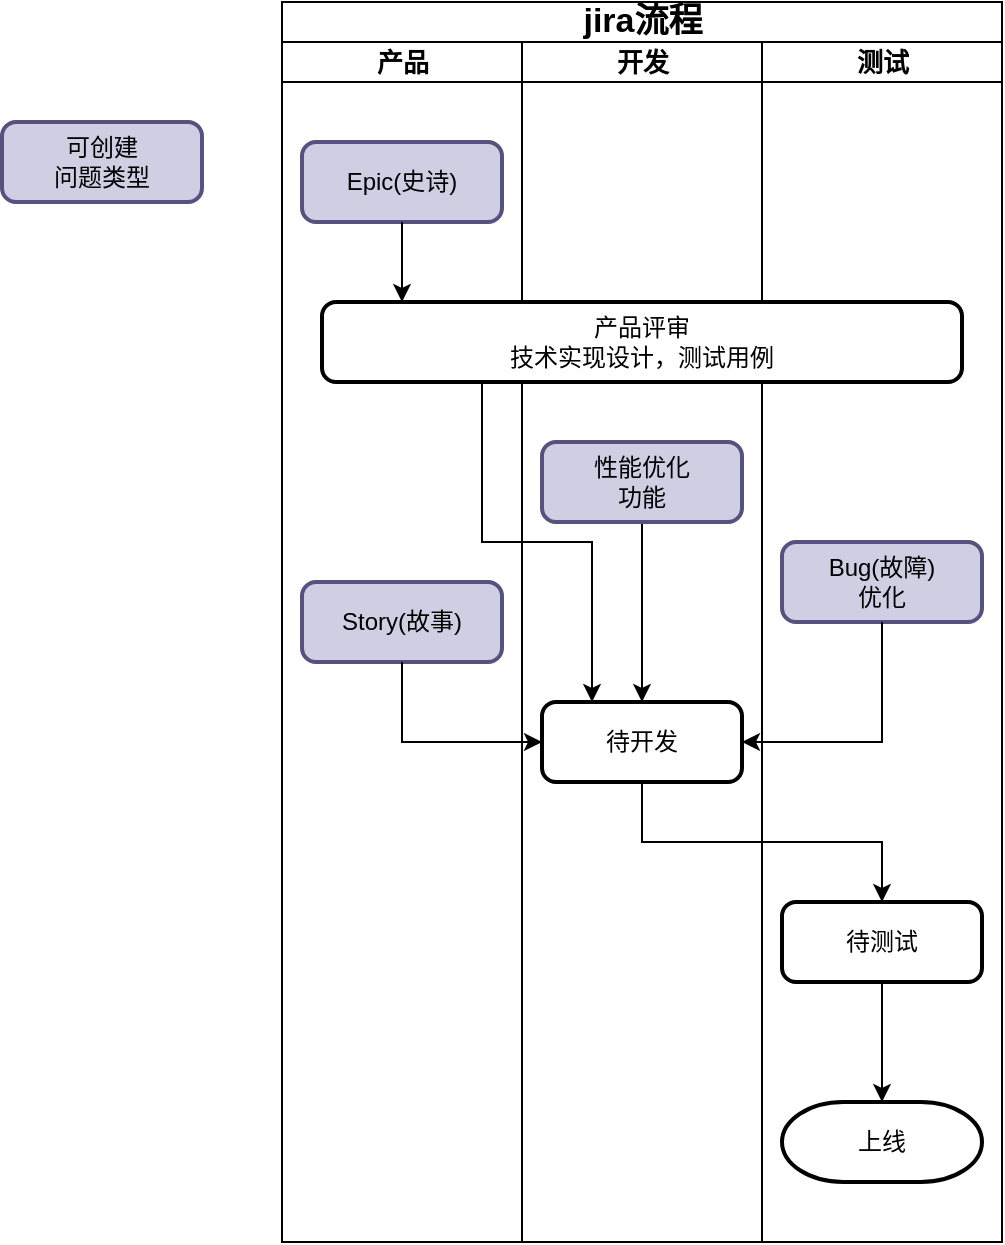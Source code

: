 <mxfile version="12.4.2" type="device" pages="3"><diagram id="0vLa74vww8jqdhpLwNG2" name="jira产品开发流程"><mxGraphModel dx="745" dy="580" grid="1" gridSize="10" guides="1" tooltips="1" connect="1" arrows="1" fold="1" page="1" pageScale="1" pageWidth="1169" pageHeight="827" math="0" shadow="0"><root><mxCell id="0"/><mxCell id="1" parent="0"/><mxCell id="H2cT-CUay791TLbDE16H-1" value="&lt;font style=&quot;font-size: 17px&quot;&gt;jira流程&lt;/font&gt;" style="swimlane;html=1;childLayout=stackLayout;resizeParent=1;resizeParentMax=0;startSize=20;" parent="1" vertex="1"><mxGeometry x="270" y="40" width="360" height="620" as="geometry"/></mxCell><mxCell id="H2cT-CUay791TLbDE16H-2" value="&lt;font style=&quot;font-size: 13px&quot;&gt;产品&lt;/font&gt;" style="swimlane;html=1;startSize=20;" parent="H2cT-CUay791TLbDE16H-1" vertex="1"><mxGeometry y="20" width="120" height="600" as="geometry"><mxRectangle y="20" width="30" height="530" as="alternateBounds"/></mxGeometry></mxCell><mxCell id="H2cT-CUay791TLbDE16H-9" value="Epic(史诗)" style="rounded=1;absoluteArcSize=1;arcSize=14;strokeWidth=2;align=center;whiteSpace=wrap;fillColor=#d0cee2;strokeColor=#56517e;" parent="H2cT-CUay791TLbDE16H-2" vertex="1"><mxGeometry x="10" y="50" width="100" height="40" as="geometry"/></mxCell><mxCell id="hYzhkPCf26A1qzQ_2UBv-20" value="Story(故事)" style="rounded=1;absoluteArcSize=1;arcSize=14;strokeWidth=2;align=center;whiteSpace=wrap;fillColor=#d0cee2;strokeColor=#56517e;" parent="H2cT-CUay791TLbDE16H-2" vertex="1"><mxGeometry x="10" y="270" width="100" height="40" as="geometry"/></mxCell><mxCell id="hYzhkPCf26A1qzQ_2UBv-33" style="edgeStyle=orthogonalEdgeStyle;rounded=0;orthogonalLoop=1;jettySize=auto;html=1;exitX=0.5;exitY=1;exitDx=0;exitDy=0;" parent="H2cT-CUay791TLbDE16H-2" source="hYzhkPCf26A1qzQ_2UBv-20" target="hYzhkPCf26A1qzQ_2UBv-20" edge="1"><mxGeometry relative="1" as="geometry"/></mxCell><mxCell id="hYzhkPCf26A1qzQ_2UBv-34" style="edgeStyle=orthogonalEdgeStyle;rounded=0;orthogonalLoop=1;jettySize=auto;html=1;exitX=0.5;exitY=1;exitDx=0;exitDy=0;" parent="H2cT-CUay791TLbDE16H-2" source="hYzhkPCf26A1qzQ_2UBv-20" target="hYzhkPCf26A1qzQ_2UBv-20" edge="1"><mxGeometry relative="1" as="geometry"/></mxCell><mxCell id="H2cT-CUay791TLbDE16H-3" value="&lt;font style=&quot;font-size: 13px&quot;&gt;开发&lt;/font&gt;" style="swimlane;html=1;startSize=20;" parent="H2cT-CUay791TLbDE16H-1" vertex="1"><mxGeometry x="120" y="20" width="120" height="600" as="geometry"/></mxCell><mxCell id="hYzhkPCf26A1qzQ_2UBv-19" value="" style="edgeStyle=orthogonalEdgeStyle;rounded=0;orthogonalLoop=1;jettySize=auto;html=1;" parent="H2cT-CUay791TLbDE16H-3" source="hYzhkPCf26A1qzQ_2UBv-12" target="hYzhkPCf26A1qzQ_2UBv-13" edge="1"><mxGeometry relative="1" as="geometry"/></mxCell><mxCell id="hYzhkPCf26A1qzQ_2UBv-12" value="性能优化&#10;功能" style="rounded=1;absoluteArcSize=1;arcSize=14;strokeWidth=2;align=center;whiteSpace=wrap;fillColor=#d0cee2;strokeColor=#56517e;" parent="H2cT-CUay791TLbDE16H-3" vertex="1"><mxGeometry x="10" y="200" width="100" height="40" as="geometry"/></mxCell><mxCell id="hYzhkPCf26A1qzQ_2UBv-13" value="待开发" style="rounded=1;absoluteArcSize=1;arcSize=14;strokeWidth=2;align=center;whiteSpace=wrap;" parent="H2cT-CUay791TLbDE16H-3" vertex="1"><mxGeometry x="10" y="330" width="100" height="40" as="geometry"/></mxCell><mxCell id="hYzhkPCf26A1qzQ_2UBv-50" style="edgeStyle=orthogonalEdgeStyle;rounded=0;orthogonalLoop=1;jettySize=auto;html=1;exitX=0.5;exitY=1;exitDx=0;exitDy=0;" parent="H2cT-CUay791TLbDE16H-3" source="hYzhkPCf26A1qzQ_2UBv-12" target="hYzhkPCf26A1qzQ_2UBv-12" edge="1"><mxGeometry relative="1" as="geometry"/></mxCell><mxCell id="H2cT-CUay791TLbDE16H-4" value="&lt;font style=&quot;font-size: 13px&quot;&gt;测试&lt;/font&gt;" style="swimlane;html=1;startSize=20;" parent="H2cT-CUay791TLbDE16H-1" vertex="1"><mxGeometry x="240" y="20" width="120" height="600" as="geometry"/></mxCell><mxCell id="hYzhkPCf26A1qzQ_2UBv-8" value="Bug(故障)&#10;优化" style="rounded=1;whiteSpace=wrap;absoluteArcSize=1;arcSize=14;strokeWidth=2;align=center;labelBorderColor=none;labelBackgroundColor=none;fillColor=#d0cee2;strokeColor=#56517e;" parent="H2cT-CUay791TLbDE16H-4" vertex="1"><mxGeometry x="10" y="250" width="100" height="40" as="geometry"/></mxCell><mxCell id="hYzhkPCf26A1qzQ_2UBv-2" value="产品评审&#10;技术实现设计，测试用例" style="rounded=1;whiteSpace=wrap;absoluteArcSize=1;arcSize=14;strokeWidth=2;" parent="H2cT-CUay791TLbDE16H-4" vertex="1"><mxGeometry x="-220" y="130" width="320" height="40" as="geometry"/></mxCell><mxCell id="hYzhkPCf26A1qzQ_2UBv-4" style="edgeStyle=orthogonalEdgeStyle;rounded=0;orthogonalLoop=1;jettySize=auto;html=1;exitX=0.5;exitY=1;exitDx=0;exitDy=0;" parent="H2cT-CUay791TLbDE16H-4" source="hYzhkPCf26A1qzQ_2UBv-2" target="hYzhkPCf26A1qzQ_2UBv-2" edge="1"><mxGeometry relative="1" as="geometry"/></mxCell><mxCell id="hYzhkPCf26A1qzQ_2UBv-53" style="edgeStyle=orthogonalEdgeStyle;rounded=0;orthogonalLoop=1;jettySize=auto;html=1;exitX=0.5;exitY=1;exitDx=0;exitDy=0;entryX=0.5;entryY=0;entryDx=0;entryDy=0;entryPerimeter=0;" parent="H2cT-CUay791TLbDE16H-4" source="hYzhkPCf26A1qzQ_2UBv-47" target="hYzhkPCf26A1qzQ_2UBv-52" edge="1"><mxGeometry relative="1" as="geometry"/></mxCell><mxCell id="hYzhkPCf26A1qzQ_2UBv-47" value="待测试" style="rounded=1;absoluteArcSize=1;arcSize=14;strokeWidth=2;align=center;whiteSpace=wrap;" parent="H2cT-CUay791TLbDE16H-4" vertex="1"><mxGeometry x="10" y="430" width="100" height="40" as="geometry"/></mxCell><mxCell id="hYzhkPCf26A1qzQ_2UBv-52" value="上线" style="strokeWidth=2;html=1;shape=mxgraph.flowchart.terminator;whiteSpace=wrap;labelBackgroundColor=none;" parent="H2cT-CUay791TLbDE16H-4" vertex="1"><mxGeometry x="10" y="530" width="100" height="40" as="geometry"/></mxCell><mxCell id="hYzhkPCf26A1qzQ_2UBv-15" style="edgeStyle=orthogonalEdgeStyle;rounded=0;orthogonalLoop=1;jettySize=auto;html=1;exitX=0.5;exitY=1;exitDx=0;exitDy=0;entryX=1;entryY=0.5;entryDx=0;entryDy=0;" parent="H2cT-CUay791TLbDE16H-1" source="hYzhkPCf26A1qzQ_2UBv-8" target="hYzhkPCf26A1qzQ_2UBv-13" edge="1"><mxGeometry relative="1" as="geometry"/></mxCell><mxCell id="hYzhkPCf26A1qzQ_2UBv-42" style="edgeStyle=orthogonalEdgeStyle;rounded=0;orthogonalLoop=1;jettySize=auto;html=1;exitX=0.5;exitY=1;exitDx=0;exitDy=0;" parent="H2cT-CUay791TLbDE16H-1" source="H2cT-CUay791TLbDE16H-9" target="hYzhkPCf26A1qzQ_2UBv-2" edge="1"><mxGeometry relative="1" as="geometry"><mxPoint x="60" y="180" as="targetPoint"/><mxPoint x="60" y="110" as="sourcePoint"/><Array as="points"><mxPoint x="60" y="140"/><mxPoint x="60" y="140"/></Array></mxGeometry></mxCell><mxCell id="hYzhkPCf26A1qzQ_2UBv-43" style="edgeStyle=orthogonalEdgeStyle;rounded=0;orthogonalLoop=1;jettySize=auto;html=1;exitX=0.5;exitY=1;exitDx=0;exitDy=0;entryX=0;entryY=0.5;entryDx=0;entryDy=0;" parent="H2cT-CUay791TLbDE16H-1" source="hYzhkPCf26A1qzQ_2UBv-20" target="hYzhkPCf26A1qzQ_2UBv-13" edge="1"><mxGeometry relative="1" as="geometry"/></mxCell><mxCell id="hYzhkPCf26A1qzQ_2UBv-46" style="edgeStyle=orthogonalEdgeStyle;rounded=0;orthogonalLoop=1;jettySize=auto;html=1;exitX=0.25;exitY=1;exitDx=0;exitDy=0;entryX=0.25;entryY=0;entryDx=0;entryDy=0;" parent="H2cT-CUay791TLbDE16H-1" source="hYzhkPCf26A1qzQ_2UBv-2" target="hYzhkPCf26A1qzQ_2UBv-13" edge="1"><mxGeometry relative="1" as="geometry"><mxPoint x="180" y="310" as="targetPoint"/></mxGeometry></mxCell><mxCell id="hYzhkPCf26A1qzQ_2UBv-49" style="edgeStyle=orthogonalEdgeStyle;rounded=0;orthogonalLoop=1;jettySize=auto;html=1;exitX=0.5;exitY=1;exitDx=0;exitDy=0;entryX=0.5;entryY=0;entryDx=0;entryDy=0;" parent="H2cT-CUay791TLbDE16H-1" source="hYzhkPCf26A1qzQ_2UBv-13" target="hYzhkPCf26A1qzQ_2UBv-47" edge="1"><mxGeometry relative="1" as="geometry"/></mxCell><mxCell id="hYzhkPCf26A1qzQ_2UBv-51" value="可创建&#10;问题类型" style="rounded=1;whiteSpace=wrap;absoluteArcSize=1;arcSize=14;strokeWidth=2;align=center;labelBorderColor=none;labelBackgroundColor=none;fillColor=#d0cee2;strokeColor=#56517e;" parent="1" vertex="1"><mxGeometry x="130" y="100" width="100" height="40" as="geometry"/></mxCell></root></mxGraphModel></diagram><diagram id="MkXtKwzTDUGi2o3wkQEM" name="角色"><mxGraphModel dx="752" dy="567" grid="1" gridSize="10" guides="1" tooltips="1" connect="1" arrows="1" fold="1" page="1" pageScale="1" pageWidth="1169" pageHeight="827" math="0" shadow="0"><root><mxCell id="UkovyBPYgx3NtqUR_ocP-0"/><mxCell id="UkovyBPYgx3NtqUR_ocP-1" parent="UkovyBPYgx3NtqUR_ocP-0"/><mxCell id="UkovyBPYgx3NtqUR_ocP-2" value="" style="edgeStyle=orthogonalEdgeStyle;rounded=0;orthogonalLoop=1;jettySize=auto;html=1;" edge="1" parent="UkovyBPYgx3NtqUR_ocP-1" source="UkovyBPYgx3NtqUR_ocP-3" target="UkovyBPYgx3NtqUR_ocP-4"><mxGeometry relative="1" as="geometry"/></mxCell><mxCell id="UkovyBPYgx3NtqUR_ocP-3" value="技术负责人" style="shape=umlActor;verticalLabelPosition=bottom;labelBackgroundColor=#ffffff;verticalAlign=top;html=1;outlineConnect=0;" vertex="1" parent="UkovyBPYgx3NtqUR_ocP-1"><mxGeometry x="360" y="80" width="30" height="60" as="geometry"/></mxCell><mxCell id="UkovyBPYgx3NtqUR_ocP-4" value="技术人员" style="shape=umlActor;verticalLabelPosition=bottom;labelBackgroundColor=#ffffff;verticalAlign=top;html=1;outlineConnect=0;" vertex="1" parent="UkovyBPYgx3NtqUR_ocP-1"><mxGeometry x="520" y="80" width="30" height="60" as="geometry"/></mxCell><mxCell id="UkovyBPYgx3NtqUR_ocP-5" value="" style="edgeStyle=orthogonalEdgeStyle;rounded=0;orthogonalLoop=1;jettySize=auto;html=1;" edge="1" parent="UkovyBPYgx3NtqUR_ocP-1" source="UkovyBPYgx3NtqUR_ocP-6"><mxGeometry relative="1" as="geometry"><mxPoint x="360" y="110" as="targetPoint"/></mxGeometry></mxCell><mxCell id="UkovyBPYgx3NtqUR_ocP-6" value="产品" style="shape=umlActor;verticalLabelPosition=bottom;labelBackgroundColor=#ffffff;verticalAlign=top;html=1;outlineConnect=0;" vertex="1" parent="UkovyBPYgx3NtqUR_ocP-1"><mxGeometry x="200" y="80" width="30" height="60" as="geometry"/></mxCell><mxCell id="UkovyBPYgx3NtqUR_ocP-7" value="提出需求" style="text;html=1;align=center;verticalAlign=middle;resizable=0;points=[];;autosize=1;" vertex="1" parent="UkovyBPYgx3NtqUR_ocP-1"><mxGeometry x="266" y="88" width="60" height="20" as="geometry"/></mxCell><mxCell id="UkovyBPYgx3NtqUR_ocP-8" value="分配" style="text;html=1;align=center;verticalAlign=middle;resizable=0;points=[];;autosize=1;" vertex="1" parent="UkovyBPYgx3NtqUR_ocP-1"><mxGeometry x="430" y="88" width="40" height="20" as="geometry"/></mxCell><mxCell id="UkovyBPYgx3NtqUR_ocP-9" value="需求评审" style="text;html=1;align=center;verticalAlign=middle;resizable=0;points=[];;autosize=1;" vertex="1" parent="UkovyBPYgx3NtqUR_ocP-1"><mxGeometry x="266" y="120" width="60" height="20" as="geometry"/></mxCell><mxCell id="UkovyBPYgx3NtqUR_ocP-10" value="" style="edgeStyle=orthogonalEdgeStyle;rounded=0;orthogonalLoop=1;jettySize=auto;html=1;" edge="1" parent="UkovyBPYgx3NtqUR_ocP-1" source="UkovyBPYgx3NtqUR_ocP-11" target="UkovyBPYgx3NtqUR_ocP-12"><mxGeometry relative="1" as="geometry"/></mxCell><mxCell id="UkovyBPYgx3NtqUR_ocP-11" value="技术负责人" style="shape=umlActor;verticalLabelPosition=bottom;labelBackgroundColor=#ffffff;verticalAlign=top;html=1;outlineConnect=0;" vertex="1" parent="UkovyBPYgx3NtqUR_ocP-1"><mxGeometry x="360" y="280" width="30" height="60" as="geometry"/></mxCell><mxCell id="UkovyBPYgx3NtqUR_ocP-12" value="技术人员" style="shape=umlActor;verticalLabelPosition=bottom;labelBackgroundColor=#ffffff;verticalAlign=top;html=1;outlineConnect=0;" vertex="1" parent="UkovyBPYgx3NtqUR_ocP-1"><mxGeometry x="520" y="280" width="30" height="60" as="geometry"/></mxCell><mxCell id="UkovyBPYgx3NtqUR_ocP-13" value="" style="edgeStyle=orthogonalEdgeStyle;rounded=0;orthogonalLoop=1;jettySize=auto;html=1;" edge="1" parent="UkovyBPYgx3NtqUR_ocP-1" source="UkovyBPYgx3NtqUR_ocP-15"><mxGeometry relative="1" as="geometry"><mxPoint x="360" y="310" as="targetPoint"/></mxGeometry></mxCell><mxCell id="UkovyBPYgx3NtqUR_ocP-14" style="edgeStyle=orthogonalEdgeStyle;rounded=0;orthogonalLoop=1;jettySize=auto;html=1;" edge="1" parent="UkovyBPYgx3NtqUR_ocP-1"><mxGeometry relative="1" as="geometry"><mxPoint x="215.167" y="269.833" as="sourcePoint"/><mxPoint x="535.167" y="269.833" as="targetPoint"/><Array as="points"><mxPoint x="215" y="230"/><mxPoint x="535" y="230"/></Array></mxGeometry></mxCell><mxCell id="UkovyBPYgx3NtqUR_ocP-15" value="产品" style="shape=umlActor;verticalLabelPosition=bottom;labelBackgroundColor=#ffffff;verticalAlign=top;html=1;outlineConnect=0;" vertex="1" parent="UkovyBPYgx3NtqUR_ocP-1"><mxGeometry x="200" y="280" width="30" height="60" as="geometry"/></mxCell><mxCell id="UkovyBPYgx3NtqUR_ocP-16" value="提出需求" style="text;html=1;align=center;verticalAlign=middle;resizable=0;points=[];;autosize=1;" vertex="1" parent="UkovyBPYgx3NtqUR_ocP-1"><mxGeometry x="266" y="288" width="60" height="20" as="geometry"/></mxCell><mxCell id="UkovyBPYgx3NtqUR_ocP-17" value="分配" style="text;html=1;align=center;verticalAlign=middle;resizable=0;points=[];;autosize=1;" vertex="1" parent="UkovyBPYgx3NtqUR_ocP-1"><mxGeometry x="430" y="288" width="40" height="20" as="geometry"/></mxCell><mxCell id="UkovyBPYgx3NtqUR_ocP-18" value="需求评审" style="text;html=1;align=center;verticalAlign=middle;resizable=0;points=[];;autosize=1;" vertex="1" parent="UkovyBPYgx3NtqUR_ocP-1"><mxGeometry x="266" y="320" width="60" height="20" as="geometry"/></mxCell><mxCell id="UkovyBPYgx3NtqUR_ocP-19" value="小需求直接分配" style="text;html=1;align=center;verticalAlign=middle;resizable=0;points=[];;autosize=1;" vertex="1" parent="UkovyBPYgx3NtqUR_ocP-1"><mxGeometry x="325" y="210" width="100" height="20" as="geometry"/></mxCell><mxCell id="UkovyBPYgx3NtqUR_ocP-20" value="技术负责人" style="shape=umlActor;verticalLabelPosition=bottom;labelBackgroundColor=#ffffff;verticalAlign=top;html=1;outlineConnect=0;" vertex="1" parent="UkovyBPYgx3NtqUR_ocP-1"><mxGeometry x="450" y="470" width="30" height="60" as="geometry"/></mxCell><mxCell id="UkovyBPYgx3NtqUR_ocP-21" value="技术人员" style="shape=umlActor;verticalLabelPosition=bottom;labelBackgroundColor=#ffffff;verticalAlign=top;html=1;outlineConnect=0;" vertex="1" parent="UkovyBPYgx3NtqUR_ocP-1"><mxGeometry x="520" y="420" width="30" height="60" as="geometry"/></mxCell><mxCell id="UkovyBPYgx3NtqUR_ocP-22" value="" style="edgeStyle=orthogonalEdgeStyle;rounded=0;orthogonalLoop=1;jettySize=auto;html=1;" edge="1" parent="UkovyBPYgx3NtqUR_ocP-1" source="UkovyBPYgx3NtqUR_ocP-23"><mxGeometry relative="1" as="geometry"><mxPoint x="510" y="450.0" as="targetPoint"/></mxGeometry></mxCell><mxCell id="UkovyBPYgx3NtqUR_ocP-23" value="产品" style="shape=umlActor;verticalLabelPosition=bottom;labelBackgroundColor=#ffffff;verticalAlign=top;html=1;outlineConnect=0;" vertex="1" parent="UkovyBPYgx3NtqUR_ocP-1"><mxGeometry x="200" y="420" width="30" height="60" as="geometry"/></mxCell><mxCell id="UkovyBPYgx3NtqUR_ocP-24" value="提出需求" style="text;html=1;align=center;verticalAlign=middle;resizable=0;points=[];;autosize=1;" vertex="1" parent="UkovyBPYgx3NtqUR_ocP-1"><mxGeometry x="285" y="428" width="60" height="20" as="geometry"/></mxCell><mxCell id="UkovyBPYgx3NtqUR_ocP-25" value="分配" style="text;html=1;align=center;verticalAlign=middle;resizable=0;points=[];;autosize=1;" vertex="1" parent="UkovyBPYgx3NtqUR_ocP-1"><mxGeometry x="510" y="390" width="40" height="20" as="geometry"/></mxCell><mxCell id="UkovyBPYgx3NtqUR_ocP-26" value="需求评审" style="text;html=1;align=center;verticalAlign=middle;resizable=0;points=[];;autosize=1;" vertex="1" parent="UkovyBPYgx3NtqUR_ocP-1"><mxGeometry x="390" y="428" width="60" height="20" as="geometry"/></mxCell><mxCell id="UkovyBPYgx3NtqUR_ocP-27" value="&lt;font style=&quot;font-size: 14px&quot;&gt;项目开始阶段&lt;/font&gt;" style="text;html=1;align=center;verticalAlign=middle;resizable=0;points=[];;autosize=1;" vertex="1" parent="UkovyBPYgx3NtqUR_ocP-1"><mxGeometry x="185" y="50" width="100" height="20" as="geometry"/></mxCell><mxCell id="UkovyBPYgx3NtqUR_ocP-28" value="&lt;font style=&quot;font-size: 14px&quot;&gt;项目熟悉阶段&lt;/font&gt;" style="text;html=1;align=center;verticalAlign=middle;resizable=0;points=[];;autosize=1;" vertex="1" parent="UkovyBPYgx3NtqUR_ocP-1"><mxGeometry x="185" y="200" width="100" height="20" as="geometry"/></mxCell><mxCell id="UkovyBPYgx3NtqUR_ocP-29" value="&lt;font style=&quot;font-size: 14px&quot;&gt;项目成熟阶段&lt;/font&gt;" style="text;html=1;align=center;verticalAlign=middle;resizable=0;points=[];;autosize=1;" vertex="1" parent="UkovyBPYgx3NtqUR_ocP-1"><mxGeometry x="200" y="390" width="100" height="20" as="geometry"/></mxCell></root></mxGraphModel></diagram><diagram id="GAjrzIET9yWXD4L9SN-l" name="包依赖"><mxGraphModel dx="745" dy="580" grid="1" gridSize="10" guides="1" tooltips="1" connect="1" arrows="1" fold="1" page="1" pageScale="1" pageWidth="1169" pageHeight="827" math="0" shadow="0"><root><mxCell id="0oovh5VTnU3ffFty72TT-0"/><mxCell id="0oovh5VTnU3ffFty72TT-1" parent="0oovh5VTnU3ffFty72TT-0"/><mxCell id="zMrEGgj31dVXD0WSFcnT-0" value="api" style="verticalLabelPosition=bottom;verticalAlign=top;html=1;shape=mxgraph.basic.diag_snip_rect;dx=6;" vertex="1" parent="0oovh5VTnU3ffFty72TT-1"><mxGeometry x="110" y="353" width="70" height="40" as="geometry"/></mxCell><mxCell id="zMrEGgj31dVXD0WSFcnT-1" value="controller&lt;br&gt;" style="verticalLabelPosition=bottom;verticalAlign=top;html=1;shape=mxgraph.basic.diag_snip_rect;dx=6;" vertex="1" parent="0oovh5VTnU3ffFty72TT-1"><mxGeometry x="510" y="360" width="70" height="40" as="geometry"/></mxCell><mxCell id="zMrEGgj31dVXD0WSFcnT-2" value="support" style="verticalLabelPosition=bottom;verticalAlign=top;html=1;shape=mxgraph.basic.diag_snip_rect;dx=6;" vertex="1" parent="0oovh5VTnU3ffFty72TT-1"><mxGeometry x="110" y="160" width="70" height="40" as="geometry"/></mxCell><mxCell id="zMrEGgj31dVXD0WSFcnT-3" value="common" style="verticalLabelPosition=bottom;verticalAlign=top;html=1;shape=mxgraph.basic.diag_snip_rect;dx=6;" vertex="1" parent="0oovh5VTnU3ffFty72TT-1"><mxGeometry x="110" y="90" width="70" height="40" as="geometry"/></mxCell><mxCell id="zMrEGgj31dVXD0WSFcnT-7" value="service" style="verticalLabelPosition=bottom;verticalAlign=top;html=1;shape=mxgraph.basic.diag_snip_rect;dx=6;" vertex="1" parent="0oovh5VTnU3ffFty72TT-1"><mxGeometry x="340" y="360" width="70" height="40" as="geometry"/></mxCell><mxCell id="zMrEGgj31dVXD0WSFcnT-8" value="consumer" style="verticalLabelPosition=bottom;verticalAlign=top;html=1;shape=mxgraph.basic.diag_snip_rect;dx=6;" vertex="1" parent="0oovh5VTnU3ffFty72TT-1"><mxGeometry x="390" y="490" width="70" height="40" as="geometry"/></mxCell></root></mxGraphModel></diagram></mxfile>